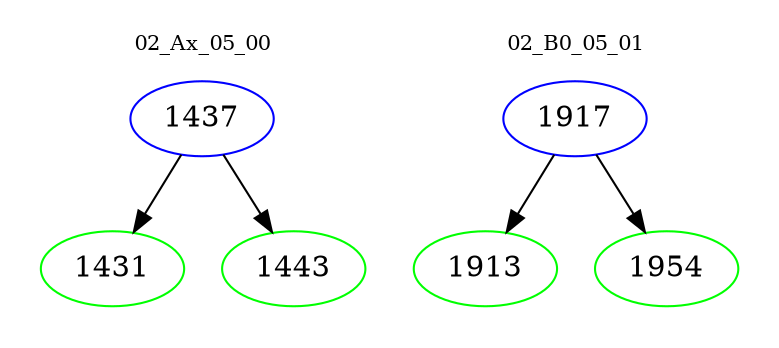 digraph{
subgraph cluster_0 {
color = white
label = "02_Ax_05_00";
fontsize=10;
T0_1437 [label="1437", color="blue"]
T0_1437 -> T0_1431 [color="black"]
T0_1431 [label="1431", color="green"]
T0_1437 -> T0_1443 [color="black"]
T0_1443 [label="1443", color="green"]
}
subgraph cluster_1 {
color = white
label = "02_B0_05_01";
fontsize=10;
T1_1917 [label="1917", color="blue"]
T1_1917 -> T1_1913 [color="black"]
T1_1913 [label="1913", color="green"]
T1_1917 -> T1_1954 [color="black"]
T1_1954 [label="1954", color="green"]
}
}
